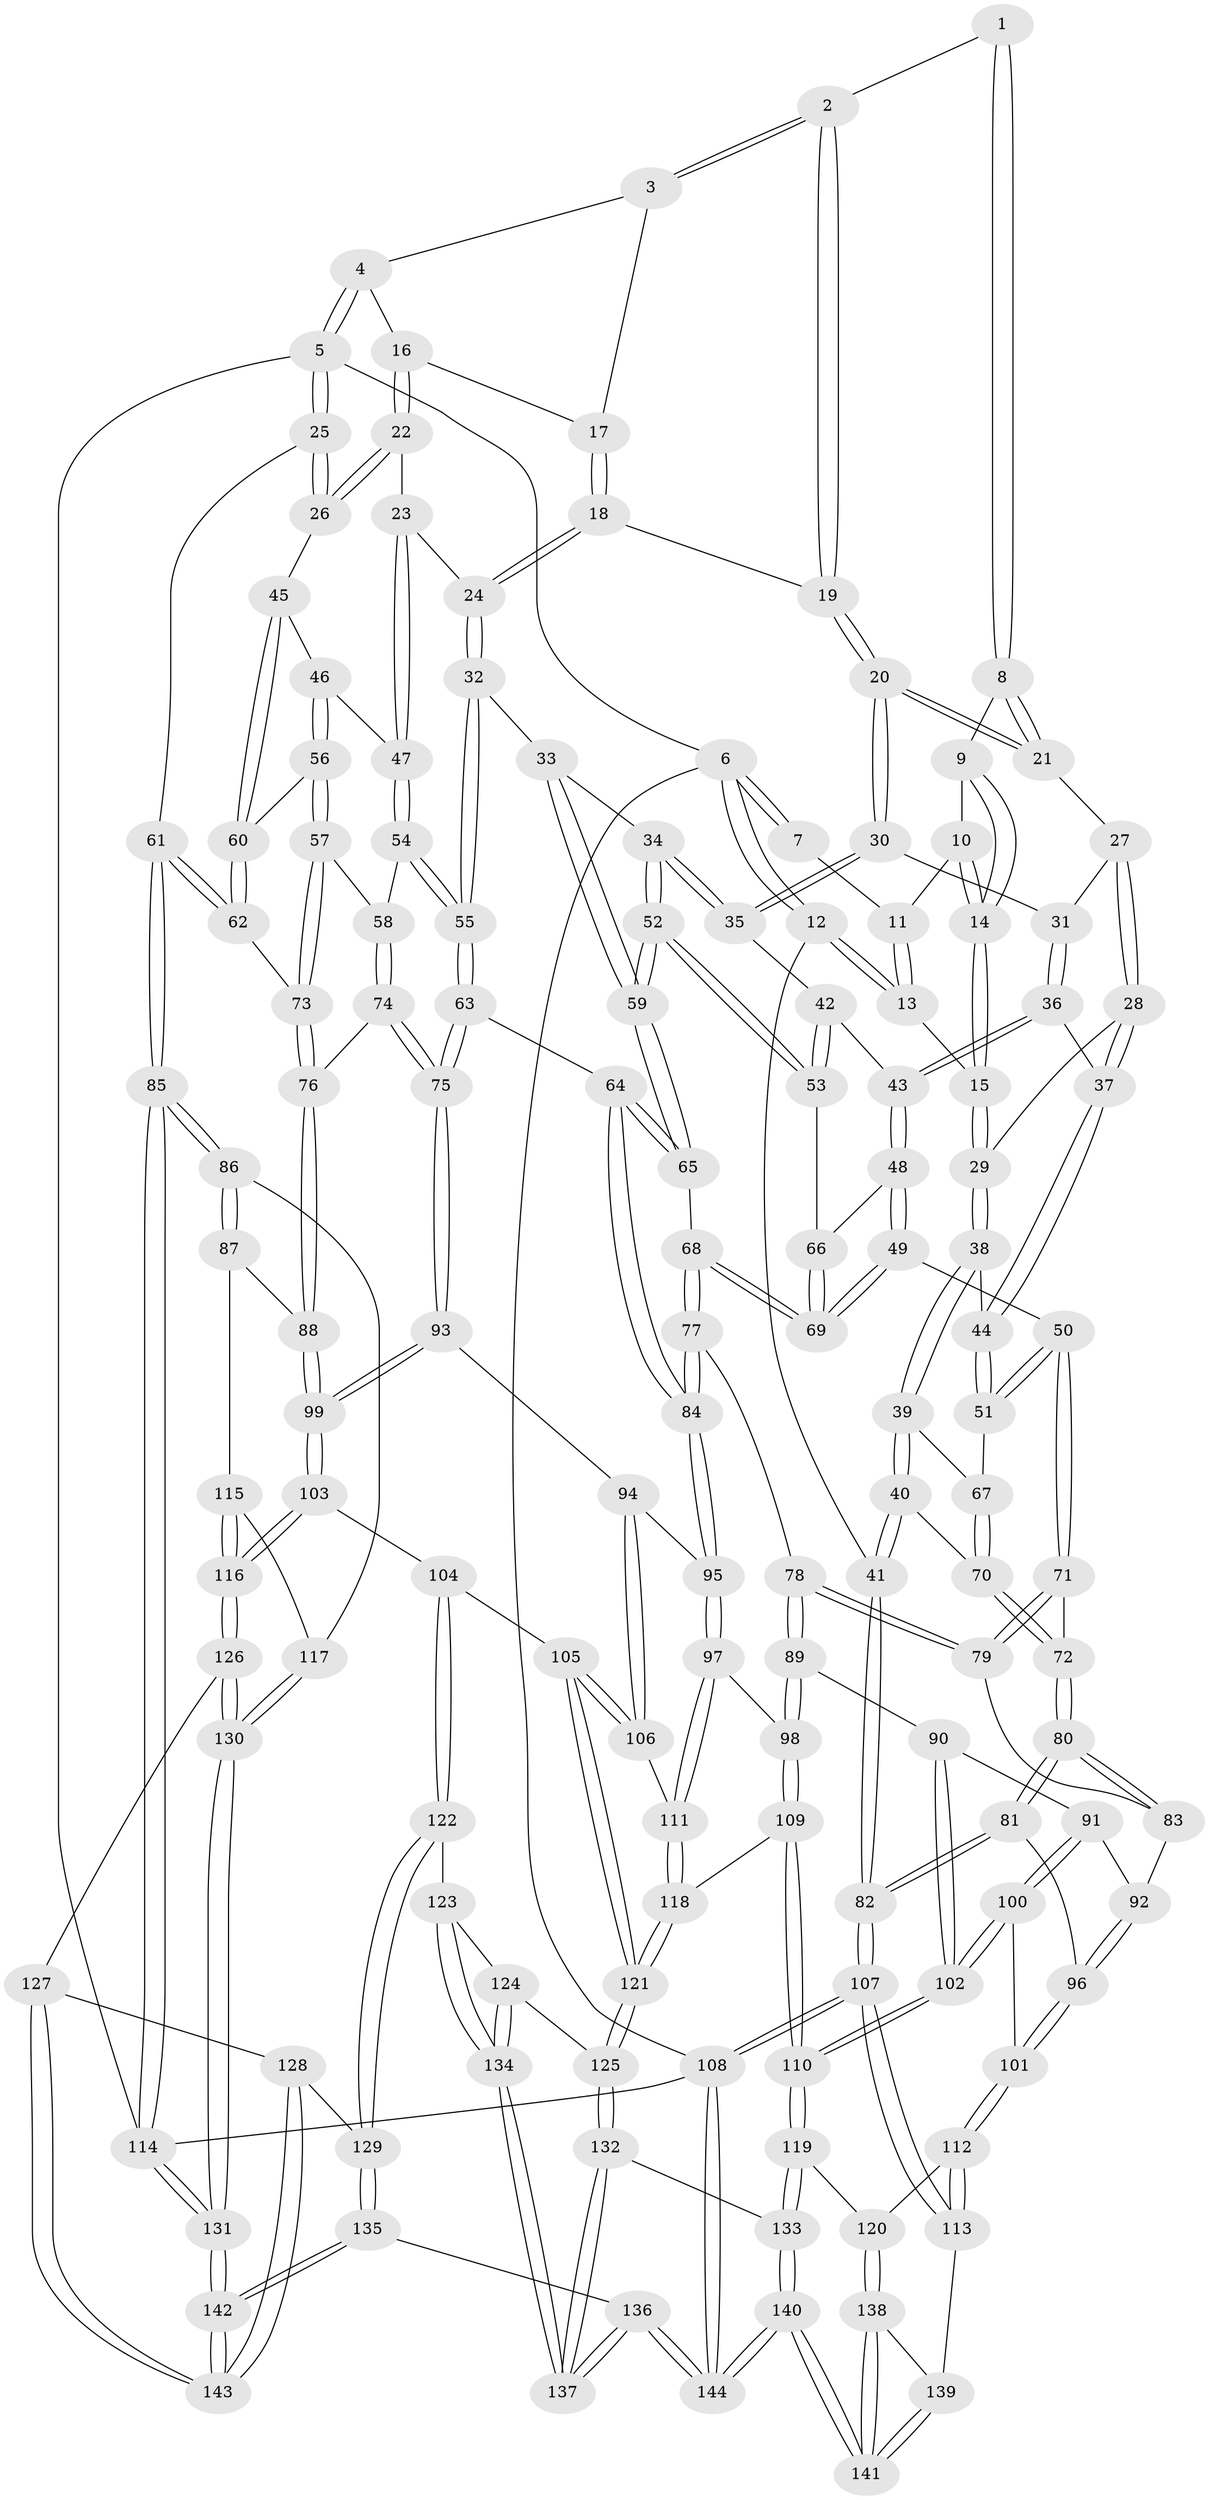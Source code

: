// Generated by graph-tools (version 1.1) at 2025/01/03/09/25 05:01:35]
// undirected, 144 vertices, 357 edges
graph export_dot {
graph [start="1"]
  node [color=gray90,style=filled];
  1 [pos="+0.22015718780610036+0"];
  2 [pos="+0.4852654270261745+0"];
  3 [pos="+0.6784810246982723+0"];
  4 [pos="+1+0"];
  5 [pos="+1+0"];
  6 [pos="+0+0"];
  7 [pos="+0.19859964334060137+0"];
  8 [pos="+0.260180834662195+0.0950688910160957"];
  9 [pos="+0.2310114564058735+0.09686379706630178"];
  10 [pos="+0.18656662155567286+0"];
  11 [pos="+0.18340372544751934+0"];
  12 [pos="+0+0.04337492547721737"];
  13 [pos="+0.09226496487972925+0.13128920299813618"];
  14 [pos="+0.1653131313552273+0.1313246384569547"];
  15 [pos="+0.1377650463918746+0.15389238578625522"];
  16 [pos="+0.7798539803529438+0.0748992214477105"];
  17 [pos="+0.7546848106743642+0.06271788946873638"];
  18 [pos="+0.5680973989287245+0.05123767625244353"];
  19 [pos="+0.4916324547902612+0"];
  20 [pos="+0.46231849980663553+0.040933894826197956"];
  21 [pos="+0.28898280683160665+0.09856231400378068"];
  22 [pos="+0.8179302846225966+0.15716822950565318"];
  23 [pos="+0.7776913165252394+0.19215155275814189"];
  24 [pos="+0.6800092370880311+0.2137777924409571"];
  25 [pos="+1+0"];
  26 [pos="+0.9844134657543341+0.15117448232805664"];
  27 [pos="+0.2777121412380864+0.17739562539717024"];
  28 [pos="+0.1947515870021685+0.19573382487882554"];
  29 [pos="+0.151309968766628+0.1868979461016702"];
  30 [pos="+0.4480013979579751+0.12915017162595843"];
  31 [pos="+0.3034312846072097+0.2084269595860257"];
  32 [pos="+0.6690522643039317+0.23730256835447994"];
  33 [pos="+0.631616917098713+0.2565443041659613"];
  34 [pos="+0.5313206048167131+0.2619525377689221"];
  35 [pos="+0.45010297018763246+0.1560229790850026"];
  36 [pos="+0.29476202808931345+0.2463493313664794"];
  37 [pos="+0.28046446819382237+0.2527052917716799"];
  38 [pos="+0.14422993963715194+0.25813213243801175"];
  39 [pos="+0.12568501650732858+0.2844647122592037"];
  40 [pos="+0.05245208808088443+0.34545686435865786"];
  41 [pos="+0+0.40265069225429956"];
  42 [pos="+0.4162277170534798+0.23172396011624266"];
  43 [pos="+0.36866473805427075+0.2884529395518935"];
  44 [pos="+0.24553763976450738+0.30670735925121523"];
  45 [pos="+0.9425428427714431+0.24962351349516007"];
  46 [pos="+0.8442307757898069+0.2952592681135443"];
  47 [pos="+0.8041012779829887+0.27714259686482645"];
  48 [pos="+0.3671969057638968+0.3250446691235504"];
  49 [pos="+0.349100796587987+0.36075706191232515"];
  50 [pos="+0.2880434659239411+0.3816566118686861"];
  51 [pos="+0.2562014094352817+0.34336183442472173"];
  52 [pos="+0.5123486401435323+0.32927466213171164"];
  53 [pos="+0.47534248731881906+0.3315320729531592"];
  54 [pos="+0.7830760970897724+0.3369931783027677"];
  55 [pos="+0.710654525610681+0.3633567966584604"];
  56 [pos="+0.8660279229113873+0.35860896548232546"];
  57 [pos="+0.8553870323353644+0.3684244411429471"];
  58 [pos="+0.8382499301229005+0.3716312088807179"];
  59 [pos="+0.5682939449288908+0.4078725744743301"];
  60 [pos="+0.9285845428439818+0.3400648103694407"];
  61 [pos="+1+0.4886301133413978"];
  62 [pos="+1+0.45589337656436324"];
  63 [pos="+0.6773206983105271+0.4718471681281981"];
  64 [pos="+0.5956313483614931+0.46041950839392287"];
  65 [pos="+0.5788033802279055+0.4458942299086837"];
  66 [pos="+0.46537095609638196+0.33679155155693574"];
  67 [pos="+0.18934921418241696+0.35602997964460864"];
  68 [pos="+0.4312237689019697+0.44945996494006163"];
  69 [pos="+0.4260775297595417+0.4384652718241724"];
  70 [pos="+0.1593155054761265+0.4121085590163444"];
  71 [pos="+0.2735225691914173+0.4168991261532051"];
  72 [pos="+0.18603052293867367+0.453454660991517"];
  73 [pos="+0.906695333712394+0.4851534042917467"];
  74 [pos="+0.7555944557862344+0.5030826156942318"];
  75 [pos="+0.7120050994370868+0.504213059945652"];
  76 [pos="+0.8443079497138282+0.5265566314615342"];
  77 [pos="+0.3959395446112848+0.5093143878077904"];
  78 [pos="+0.3546953643672467+0.534256534544416"];
  79 [pos="+0.33234018522418374+0.5256330683538384"];
  80 [pos="+0.15471621020520226+0.5336882763560351"];
  81 [pos="+0.09900975007708006+0.5805120921390526"];
  82 [pos="+0+0.5806519167380478"];
  83 [pos="+0.27324274722840525+0.5457453117722884"];
  84 [pos="+0.5171436680378293+0.5877474763822098"];
  85 [pos="+1+0.6372951401004301"];
  86 [pos="+1+0.6758392433989929"];
  87 [pos="+0.8943644886083503+0.6477784472782718"];
  88 [pos="+0.8872532131006404+0.6412474723311203"];
  89 [pos="+0.3648734451246666+0.6160145772426242"];
  90 [pos="+0.31985379367749345+0.6356040657662865"];
  91 [pos="+0.2721998910113334+0.6287328419514142"];
  92 [pos="+0.2642543853573788+0.5963653215734012"];
  93 [pos="+0.7000639966533796+0.582742873593469"];
  94 [pos="+0.6316208951801544+0.6053514304528642"];
  95 [pos="+0.5155014615418211+0.6262599668474665"];
  96 [pos="+0.14649235796324853+0.6278785146418049"];
  97 [pos="+0.5068494422146379+0.6560080198358847"];
  98 [pos="+0.40258262787616106+0.6584894340112633"];
  99 [pos="+0.7104653697979012+0.6838020481987462"];
  100 [pos="+0.19850092312995635+0.679551678075136"];
  101 [pos="+0.18326610021093503+0.6723520321563902"];
  102 [pos="+0.2621314364986243+0.7455091127190697"];
  103 [pos="+0.6974411697367069+0.7243084539390673"];
  104 [pos="+0.5930720540126178+0.7529991483941645"];
  105 [pos="+0.5688129890866964+0.7402002404373277"];
  106 [pos="+0.5517979374073178+0.7153516165904711"];
  107 [pos="+0+0.8668175708104238"];
  108 [pos="+0+1"];
  109 [pos="+0.34852380668871225+0.7845599808183404"];
  110 [pos="+0.28969309957631717+0.7985637169470832"];
  111 [pos="+0.5084145217377116+0.6585868598031621"];
  112 [pos="+0.10728908409025376+0.8036247990344402"];
  113 [pos="+0+0.8608992844519437"];
  114 [pos="+1+1"];
  115 [pos="+0.8738335252339087+0.692989315338496"];
  116 [pos="+0.7891106473746611+0.820452907796849"];
  117 [pos="+0.9248046785095052+0.8151526719309429"];
  118 [pos="+0.3983010900186391+0.8065300198670666"];
  119 [pos="+0.28287355864160413+0.8090522789808309"];
  120 [pos="+0.25658049979731695+0.837602008317096"];
  121 [pos="+0.4271464623084612+0.8239701709793714"];
  122 [pos="+0.5894364320630797+0.8588870261083167"];
  123 [pos="+0.5534524171241717+0.87331575085377"];
  124 [pos="+0.5109017827566879+0.8776324031031978"];
  125 [pos="+0.44664792944671594+0.8765459562293745"];
  126 [pos="+0.7961669429241318+0.8374545259161336"];
  127 [pos="+0.7872153988616755+0.8495492683747469"];
  128 [pos="+0.6257237999393546+0.8992905590210394"];
  129 [pos="+0.6189378733717187+0.8990037371231857"];
  130 [pos="+0.8962323677729008+0.8653276815983088"];
  131 [pos="+1+1"];
  132 [pos="+0.4459585318883458+0.8794157062777257"];
  133 [pos="+0.3810983026694015+0.9295191470717401"];
  134 [pos="+0.5168758409186508+0.9675520403612754"];
  135 [pos="+0.5388838027935748+1"];
  136 [pos="+0.5227009243203851+1"];
  137 [pos="+0.4981826704667627+1"];
  138 [pos="+0.2511093083809195+0.864701693779947"];
  139 [pos="+0.10835349866563534+0.9201840469741203"];
  140 [pos="+0.28794003336929014+1"];
  141 [pos="+0.26886552362091615+1"];
  142 [pos="+0.7514819897240966+1"];
  143 [pos="+0.7477927719317924+0.9946788483299491"];
  144 [pos="+0.299466739411659+1"];
  1 -- 2;
  1 -- 8;
  1 -- 8;
  2 -- 3;
  2 -- 3;
  2 -- 19;
  2 -- 19;
  3 -- 4;
  3 -- 17;
  4 -- 5;
  4 -- 5;
  4 -- 16;
  5 -- 6;
  5 -- 25;
  5 -- 25;
  5 -- 114;
  6 -- 7;
  6 -- 7;
  6 -- 12;
  6 -- 12;
  6 -- 108;
  7 -- 11;
  8 -- 9;
  8 -- 21;
  8 -- 21;
  9 -- 10;
  9 -- 14;
  9 -- 14;
  10 -- 11;
  10 -- 14;
  10 -- 14;
  11 -- 13;
  11 -- 13;
  12 -- 13;
  12 -- 13;
  12 -- 41;
  13 -- 15;
  14 -- 15;
  14 -- 15;
  15 -- 29;
  15 -- 29;
  16 -- 17;
  16 -- 22;
  16 -- 22;
  17 -- 18;
  17 -- 18;
  18 -- 19;
  18 -- 24;
  18 -- 24;
  19 -- 20;
  19 -- 20;
  20 -- 21;
  20 -- 21;
  20 -- 30;
  20 -- 30;
  21 -- 27;
  22 -- 23;
  22 -- 26;
  22 -- 26;
  23 -- 24;
  23 -- 47;
  23 -- 47;
  24 -- 32;
  24 -- 32;
  25 -- 26;
  25 -- 26;
  25 -- 61;
  26 -- 45;
  27 -- 28;
  27 -- 28;
  27 -- 31;
  28 -- 29;
  28 -- 37;
  28 -- 37;
  29 -- 38;
  29 -- 38;
  30 -- 31;
  30 -- 35;
  30 -- 35;
  31 -- 36;
  31 -- 36;
  32 -- 33;
  32 -- 55;
  32 -- 55;
  33 -- 34;
  33 -- 59;
  33 -- 59;
  34 -- 35;
  34 -- 35;
  34 -- 52;
  34 -- 52;
  35 -- 42;
  36 -- 37;
  36 -- 43;
  36 -- 43;
  37 -- 44;
  37 -- 44;
  38 -- 39;
  38 -- 39;
  38 -- 44;
  39 -- 40;
  39 -- 40;
  39 -- 67;
  40 -- 41;
  40 -- 41;
  40 -- 70;
  41 -- 82;
  41 -- 82;
  42 -- 43;
  42 -- 53;
  42 -- 53;
  43 -- 48;
  43 -- 48;
  44 -- 51;
  44 -- 51;
  45 -- 46;
  45 -- 60;
  45 -- 60;
  46 -- 47;
  46 -- 56;
  46 -- 56;
  47 -- 54;
  47 -- 54;
  48 -- 49;
  48 -- 49;
  48 -- 66;
  49 -- 50;
  49 -- 69;
  49 -- 69;
  50 -- 51;
  50 -- 51;
  50 -- 71;
  50 -- 71;
  51 -- 67;
  52 -- 53;
  52 -- 53;
  52 -- 59;
  52 -- 59;
  53 -- 66;
  54 -- 55;
  54 -- 55;
  54 -- 58;
  55 -- 63;
  55 -- 63;
  56 -- 57;
  56 -- 57;
  56 -- 60;
  57 -- 58;
  57 -- 73;
  57 -- 73;
  58 -- 74;
  58 -- 74;
  59 -- 65;
  59 -- 65;
  60 -- 62;
  60 -- 62;
  61 -- 62;
  61 -- 62;
  61 -- 85;
  61 -- 85;
  62 -- 73;
  63 -- 64;
  63 -- 75;
  63 -- 75;
  64 -- 65;
  64 -- 65;
  64 -- 84;
  64 -- 84;
  65 -- 68;
  66 -- 69;
  66 -- 69;
  67 -- 70;
  67 -- 70;
  68 -- 69;
  68 -- 69;
  68 -- 77;
  68 -- 77;
  70 -- 72;
  70 -- 72;
  71 -- 72;
  71 -- 79;
  71 -- 79;
  72 -- 80;
  72 -- 80;
  73 -- 76;
  73 -- 76;
  74 -- 75;
  74 -- 75;
  74 -- 76;
  75 -- 93;
  75 -- 93;
  76 -- 88;
  76 -- 88;
  77 -- 78;
  77 -- 84;
  77 -- 84;
  78 -- 79;
  78 -- 79;
  78 -- 89;
  78 -- 89;
  79 -- 83;
  80 -- 81;
  80 -- 81;
  80 -- 83;
  80 -- 83;
  81 -- 82;
  81 -- 82;
  81 -- 96;
  82 -- 107;
  82 -- 107;
  83 -- 92;
  84 -- 95;
  84 -- 95;
  85 -- 86;
  85 -- 86;
  85 -- 114;
  85 -- 114;
  86 -- 87;
  86 -- 87;
  86 -- 117;
  87 -- 88;
  87 -- 115;
  88 -- 99;
  88 -- 99;
  89 -- 90;
  89 -- 98;
  89 -- 98;
  90 -- 91;
  90 -- 102;
  90 -- 102;
  91 -- 92;
  91 -- 100;
  91 -- 100;
  92 -- 96;
  92 -- 96;
  93 -- 94;
  93 -- 99;
  93 -- 99;
  94 -- 95;
  94 -- 106;
  94 -- 106;
  95 -- 97;
  95 -- 97;
  96 -- 101;
  96 -- 101;
  97 -- 98;
  97 -- 111;
  97 -- 111;
  98 -- 109;
  98 -- 109;
  99 -- 103;
  99 -- 103;
  100 -- 101;
  100 -- 102;
  100 -- 102;
  101 -- 112;
  101 -- 112;
  102 -- 110;
  102 -- 110;
  103 -- 104;
  103 -- 116;
  103 -- 116;
  104 -- 105;
  104 -- 122;
  104 -- 122;
  105 -- 106;
  105 -- 106;
  105 -- 121;
  105 -- 121;
  106 -- 111;
  107 -- 108;
  107 -- 108;
  107 -- 113;
  107 -- 113;
  108 -- 144;
  108 -- 144;
  108 -- 114;
  109 -- 110;
  109 -- 110;
  109 -- 118;
  110 -- 119;
  110 -- 119;
  111 -- 118;
  111 -- 118;
  112 -- 113;
  112 -- 113;
  112 -- 120;
  113 -- 139;
  114 -- 131;
  114 -- 131;
  115 -- 116;
  115 -- 116;
  115 -- 117;
  116 -- 126;
  116 -- 126;
  117 -- 130;
  117 -- 130;
  118 -- 121;
  118 -- 121;
  119 -- 120;
  119 -- 133;
  119 -- 133;
  120 -- 138;
  120 -- 138;
  121 -- 125;
  121 -- 125;
  122 -- 123;
  122 -- 129;
  122 -- 129;
  123 -- 124;
  123 -- 134;
  123 -- 134;
  124 -- 125;
  124 -- 134;
  124 -- 134;
  125 -- 132;
  125 -- 132;
  126 -- 127;
  126 -- 130;
  126 -- 130;
  127 -- 128;
  127 -- 143;
  127 -- 143;
  128 -- 129;
  128 -- 143;
  128 -- 143;
  129 -- 135;
  129 -- 135;
  130 -- 131;
  130 -- 131;
  131 -- 142;
  131 -- 142;
  132 -- 133;
  132 -- 137;
  132 -- 137;
  133 -- 140;
  133 -- 140;
  134 -- 137;
  134 -- 137;
  135 -- 136;
  135 -- 142;
  135 -- 142;
  136 -- 137;
  136 -- 137;
  136 -- 144;
  136 -- 144;
  138 -- 139;
  138 -- 141;
  138 -- 141;
  139 -- 141;
  139 -- 141;
  140 -- 141;
  140 -- 141;
  140 -- 144;
  140 -- 144;
  142 -- 143;
  142 -- 143;
}

